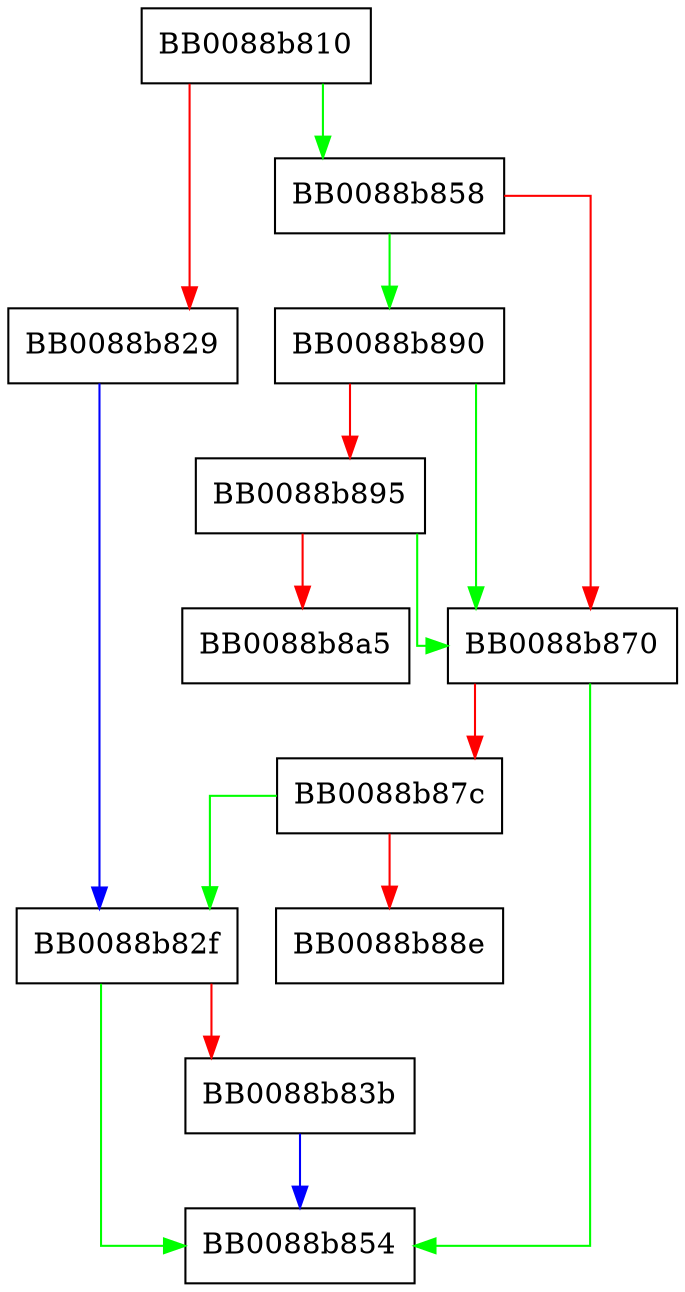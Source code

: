 digraph strcmp {
  node [shape="box"];
  graph [splines=ortho];
  BB0088b810 -> BB0088b858 [color="green"];
  BB0088b810 -> BB0088b829 [color="red"];
  BB0088b829 -> BB0088b82f [color="blue"];
  BB0088b82f -> BB0088b854 [color="green"];
  BB0088b82f -> BB0088b83b [color="red"];
  BB0088b83b -> BB0088b854 [color="blue"];
  BB0088b858 -> BB0088b890 [color="green"];
  BB0088b858 -> BB0088b870 [color="red"];
  BB0088b870 -> BB0088b854 [color="green"];
  BB0088b870 -> BB0088b87c [color="red"];
  BB0088b87c -> BB0088b82f [color="green"];
  BB0088b87c -> BB0088b88e [color="red"];
  BB0088b890 -> BB0088b870 [color="green"];
  BB0088b890 -> BB0088b895 [color="red"];
  BB0088b895 -> BB0088b870 [color="green"];
  BB0088b895 -> BB0088b8a5 [color="red"];
}